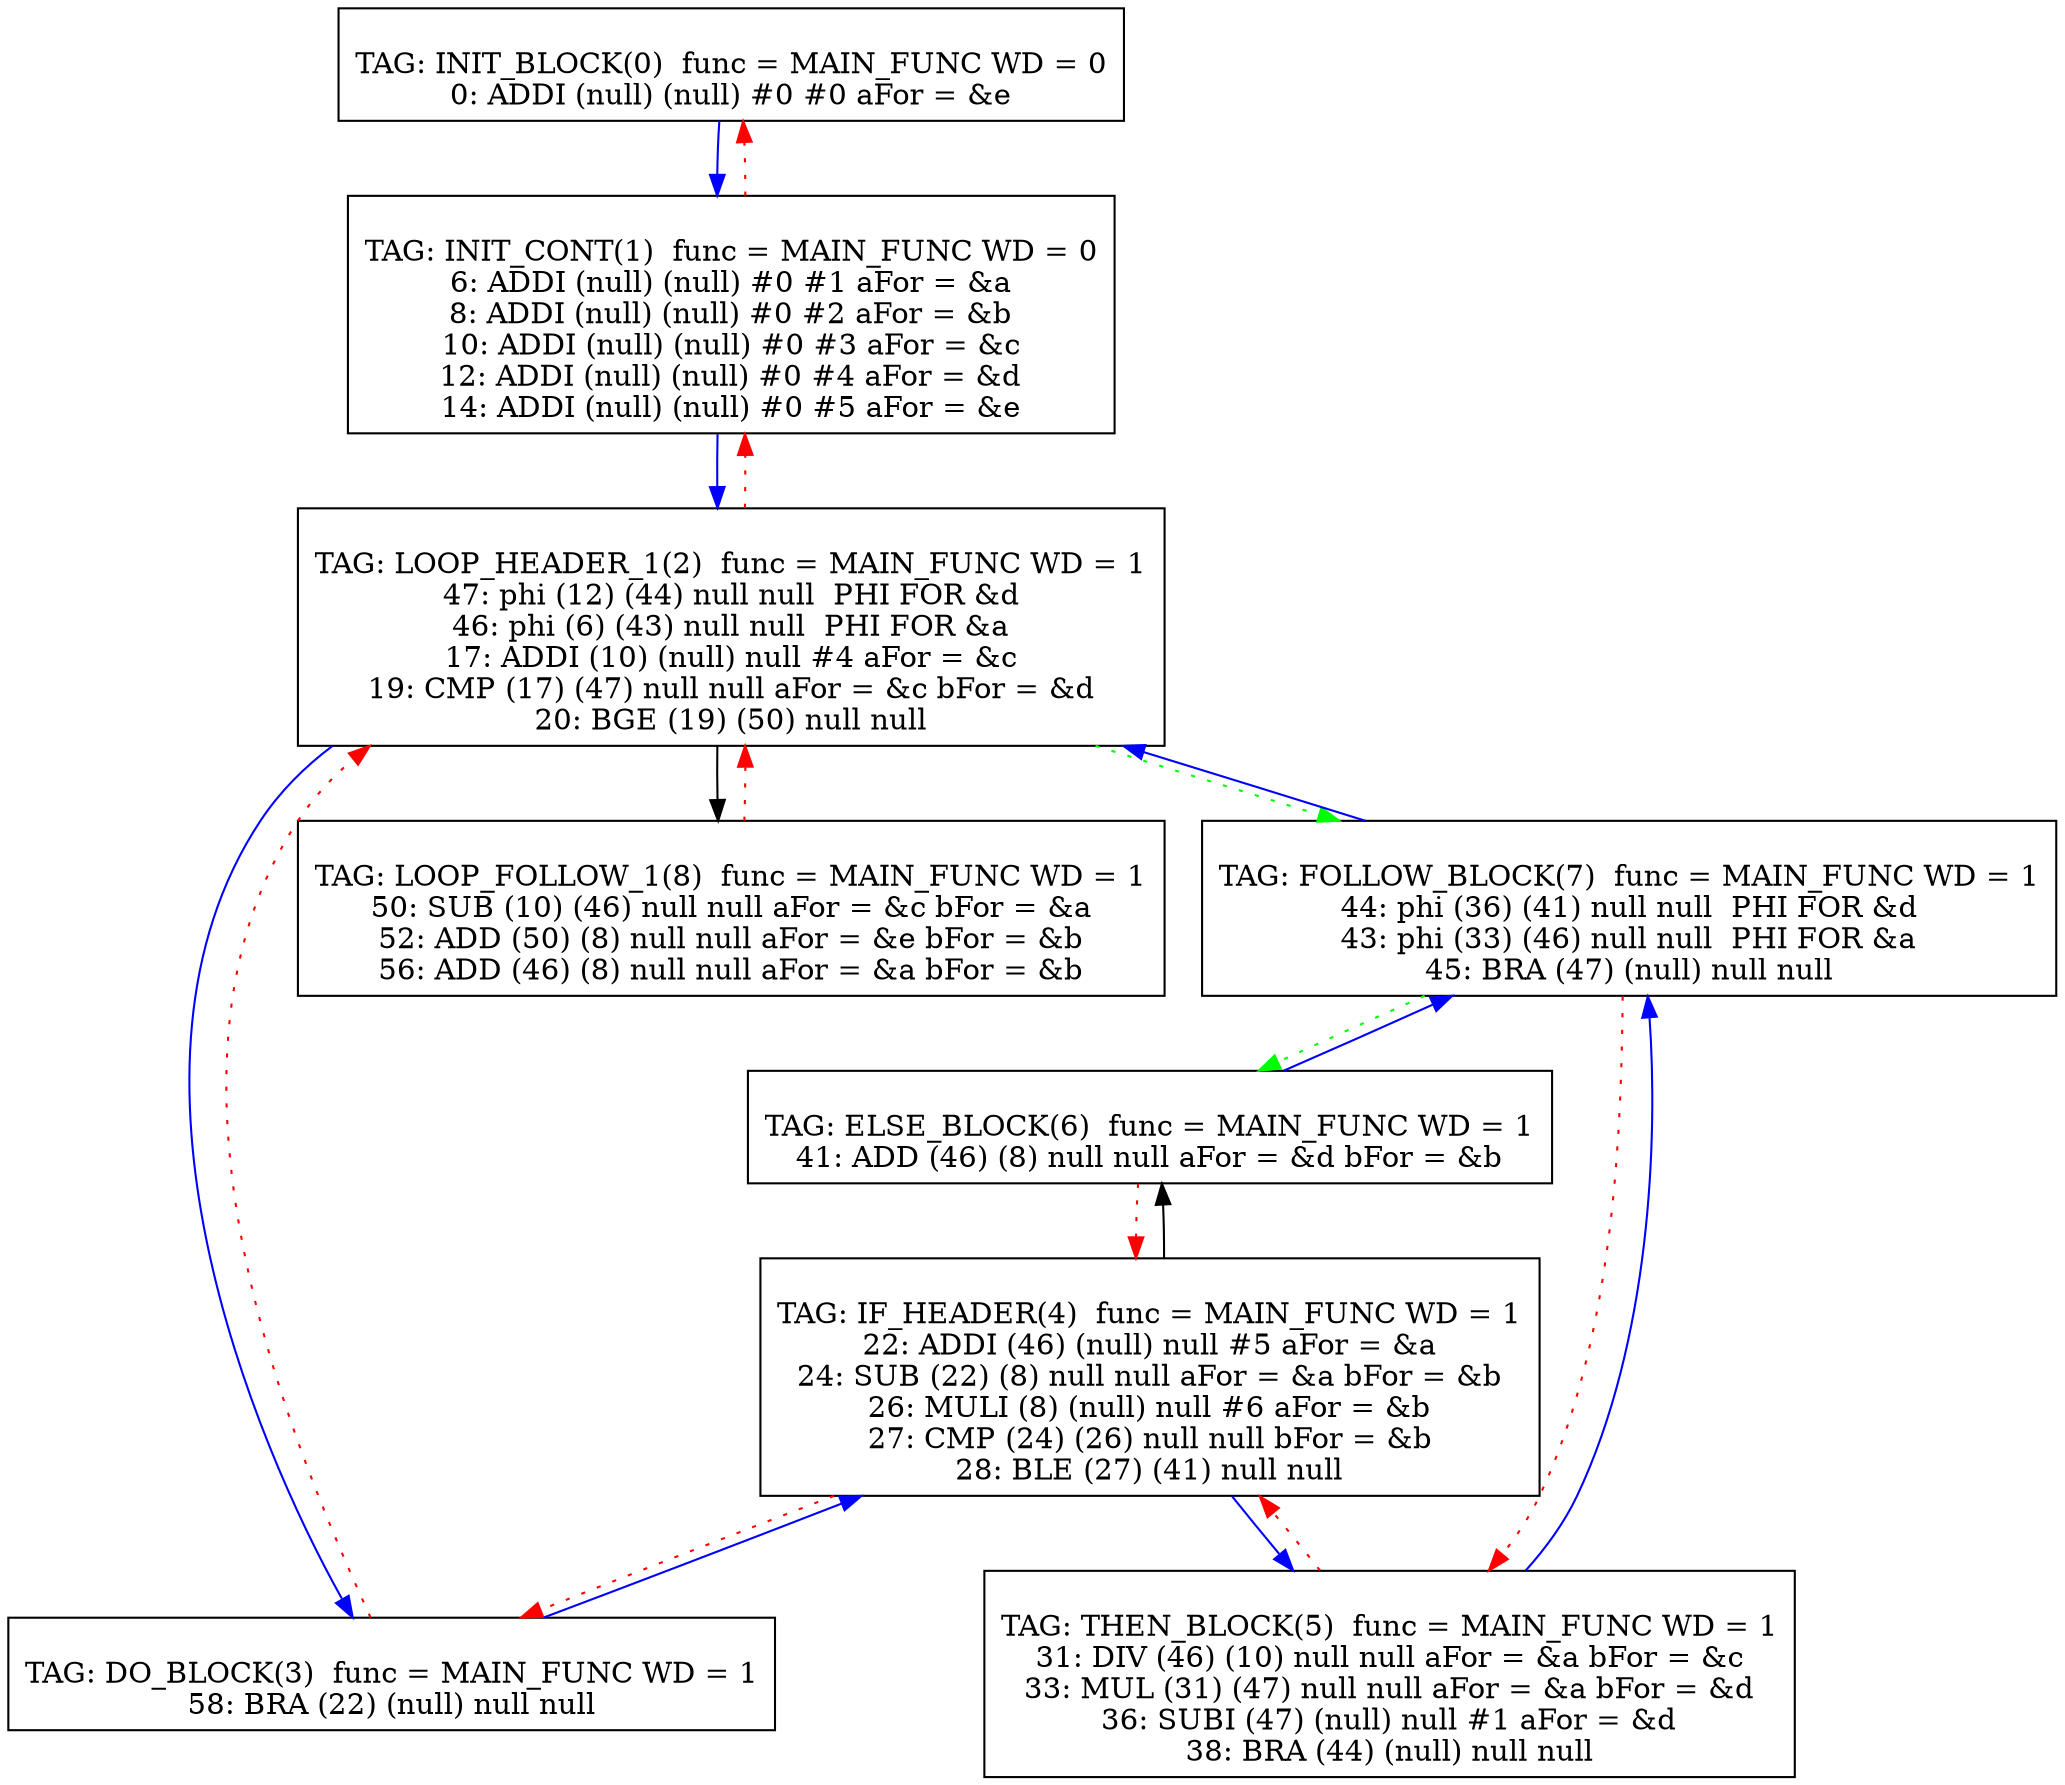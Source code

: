 digraph {
0[label="
TAG: INIT_BLOCK(0)  func = MAIN_FUNC WD = 0
0: ADDI (null) (null) #0 #0 aFor = &e
"];
0[shape=box];
0 -> 1[color=blue]
1[label="
TAG: INIT_CONT(1)  func = MAIN_FUNC WD = 0
6: ADDI (null) (null) #0 #1 aFor = &a
8: ADDI (null) (null) #0 #2 aFor = &b
10: ADDI (null) (null) #0 #3 aFor = &c
12: ADDI (null) (null) #0 #4 aFor = &d
14: ADDI (null) (null) #0 #5 aFor = &e
"];
1[shape=box];
1 -> 2[color=blue]
1 -> 0[color=red][style=dotted]
2[label="
TAG: LOOP_HEADER_1(2)  func = MAIN_FUNC WD = 1
47: phi (12) (44) null null  PHI FOR &d
46: phi (6) (43) null null  PHI FOR &a
17: ADDI (10) (null) null #4 aFor = &c
19: CMP (17) (47) null null aFor = &c bFor = &d
20: BGE (19) (50) null null
"];
2[shape=box];
2 -> 3[color=blue]
2 -> 8[color=black]
2 -> 1[color=red][style=dotted]
2 -> 7[color=green][style=dotted]
3[label="
TAG: DO_BLOCK(3)  func = MAIN_FUNC WD = 1
58: BRA (22) (null) null null
"];
3[shape=box];
3 -> 4[color=blue]
3 -> 2[color=red][style=dotted]
4[label="
TAG: IF_HEADER(4)  func = MAIN_FUNC WD = 1
22: ADDI (46) (null) null #5 aFor = &a
24: SUB (22) (8) null null aFor = &a bFor = &b
26: MULI (8) (null) null #6 aFor = &b
27: CMP (24) (26) null null bFor = &b
28: BLE (27) (41) null null
"];
4[shape=box];
4 -> 5[color=blue]
4 -> 6[color=black]
4 -> 3[color=red][style=dotted]
5[label="
TAG: THEN_BLOCK(5)  func = MAIN_FUNC WD = 1
31: DIV (46) (10) null null aFor = &a bFor = &c
33: MUL (31) (47) null null aFor = &a bFor = &d
36: SUBI (47) (null) null #1 aFor = &d
38: BRA (44) (null) null null
"];
5[shape=box];
5 -> 7[color=blue]
5 -> 4[color=red][style=dotted]
6[label="
TAG: ELSE_BLOCK(6)  func = MAIN_FUNC WD = 1
41: ADD (46) (8) null null aFor = &d bFor = &b
"];
6[shape=box];
6 -> 7[color=blue]
6 -> 4[color=red][style=dotted]
7[label="
TAG: FOLLOW_BLOCK(7)  func = MAIN_FUNC WD = 1
44: phi (36) (41) null null  PHI FOR &d
43: phi (33) (46) null null  PHI FOR &a
45: BRA (47) (null) null null
"];
7[shape=box];
7 -> 2[color=blue]
7 -> 5[color=red][style=dotted]
7 -> 6[color=green][style=dotted]
8[label="
TAG: LOOP_FOLLOW_1(8)  func = MAIN_FUNC WD = 1
50: SUB (10) (46) null null aFor = &c bFor = &a
52: ADD (50) (8) null null aFor = &e bFor = &b
56: ADD (46) (8) null null aFor = &a bFor = &b
"];
8[shape=box];
8 -> 2[color=red][style=dotted]
}